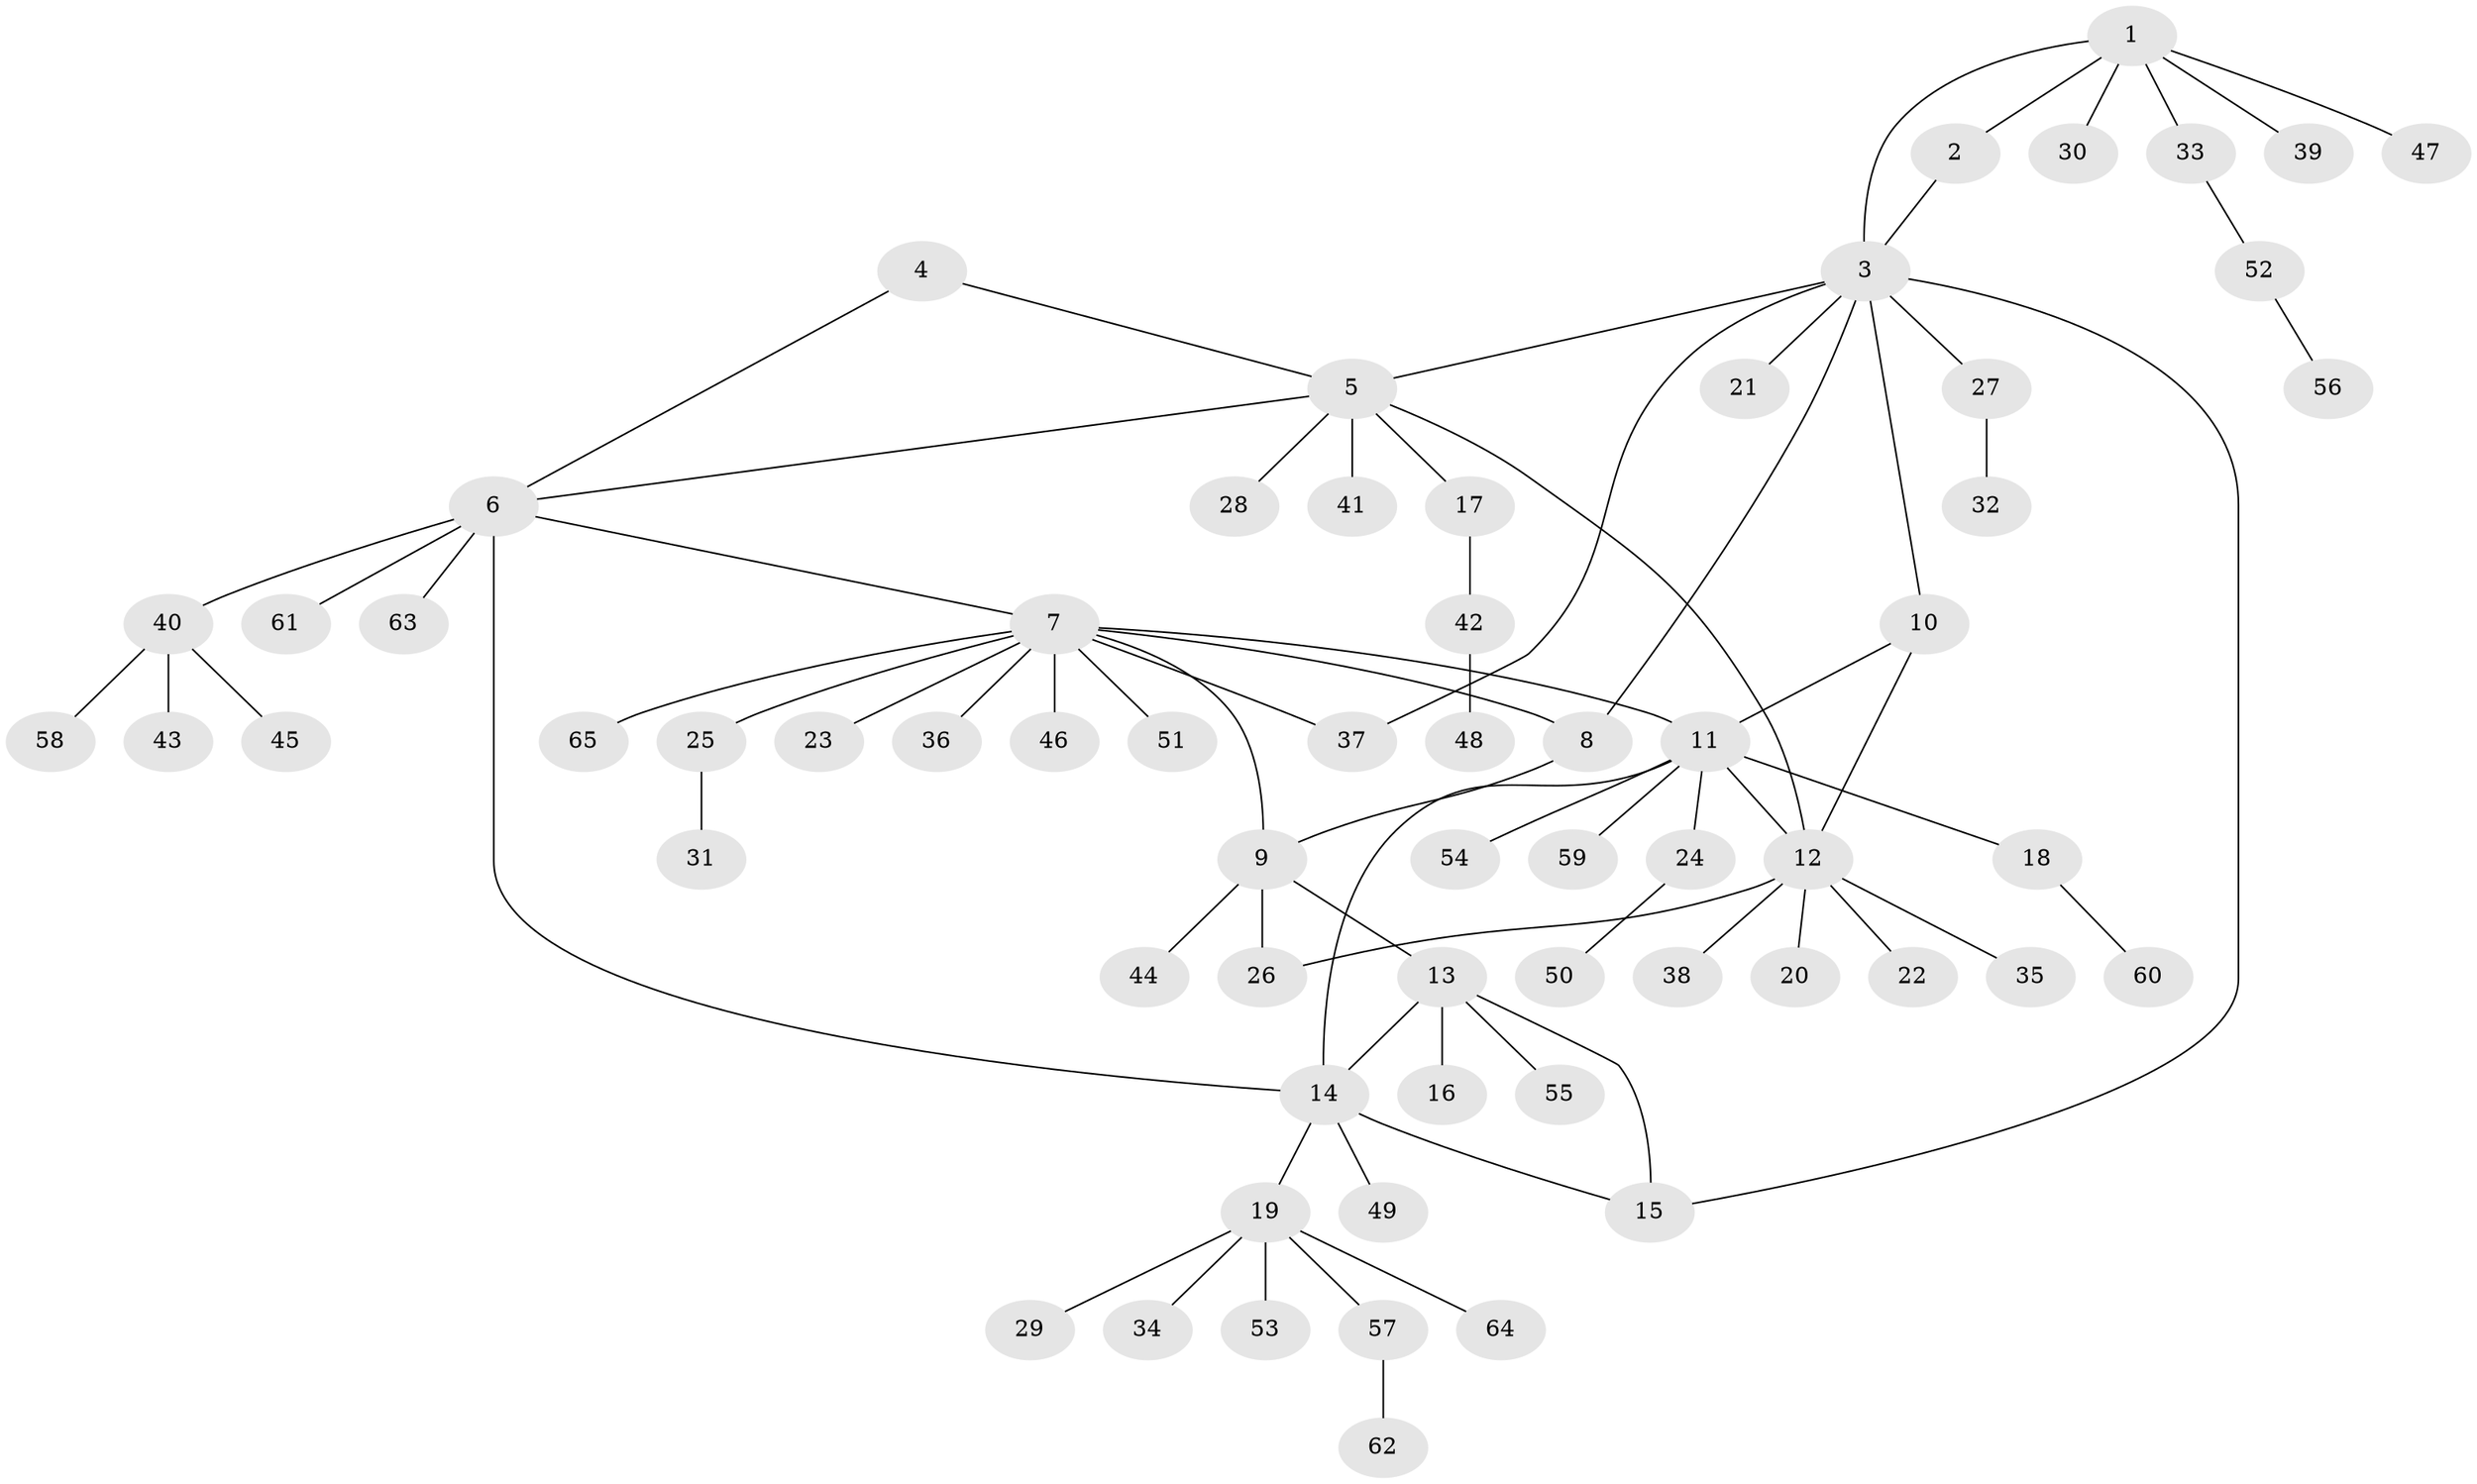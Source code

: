 // coarse degree distribution, {4: 0.05128205128205128, 8: 0.07692307692307693, 2: 0.1282051282051282, 7: 0.02564102564102564, 3: 0.07692307692307693, 5: 0.07692307692307693, 6: 0.02564102564102564, 1: 0.5384615384615384}
// Generated by graph-tools (version 1.1) at 2025/19/03/04/25 18:19:44]
// undirected, 65 vertices, 77 edges
graph export_dot {
graph [start="1"]
  node [color=gray90,style=filled];
  1;
  2;
  3;
  4;
  5;
  6;
  7;
  8;
  9;
  10;
  11;
  12;
  13;
  14;
  15;
  16;
  17;
  18;
  19;
  20;
  21;
  22;
  23;
  24;
  25;
  26;
  27;
  28;
  29;
  30;
  31;
  32;
  33;
  34;
  35;
  36;
  37;
  38;
  39;
  40;
  41;
  42;
  43;
  44;
  45;
  46;
  47;
  48;
  49;
  50;
  51;
  52;
  53;
  54;
  55;
  56;
  57;
  58;
  59;
  60;
  61;
  62;
  63;
  64;
  65;
  1 -- 2;
  1 -- 3;
  1 -- 30;
  1 -- 33;
  1 -- 39;
  1 -- 47;
  2 -- 3;
  3 -- 5;
  3 -- 8;
  3 -- 10;
  3 -- 15;
  3 -- 21;
  3 -- 27;
  3 -- 37;
  4 -- 5;
  4 -- 6;
  5 -- 6;
  5 -- 12;
  5 -- 17;
  5 -- 28;
  5 -- 41;
  6 -- 7;
  6 -- 14;
  6 -- 40;
  6 -- 61;
  6 -- 63;
  7 -- 8;
  7 -- 9;
  7 -- 11;
  7 -- 23;
  7 -- 25;
  7 -- 36;
  7 -- 37;
  7 -- 46;
  7 -- 51;
  7 -- 65;
  8 -- 9;
  9 -- 13;
  9 -- 26;
  9 -- 44;
  10 -- 11;
  10 -- 12;
  11 -- 12;
  11 -- 14;
  11 -- 18;
  11 -- 24;
  11 -- 54;
  11 -- 59;
  12 -- 20;
  12 -- 22;
  12 -- 26;
  12 -- 35;
  12 -- 38;
  13 -- 14;
  13 -- 15;
  13 -- 16;
  13 -- 55;
  14 -- 15;
  14 -- 19;
  14 -- 49;
  17 -- 42;
  18 -- 60;
  19 -- 29;
  19 -- 34;
  19 -- 53;
  19 -- 57;
  19 -- 64;
  24 -- 50;
  25 -- 31;
  27 -- 32;
  33 -- 52;
  40 -- 43;
  40 -- 45;
  40 -- 58;
  42 -- 48;
  52 -- 56;
  57 -- 62;
}
